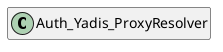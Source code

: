 @startuml
set namespaceSeparator \\
hide members
hide << alias >> circle

class Auth_Yadis_ProxyResolver
@enduml
